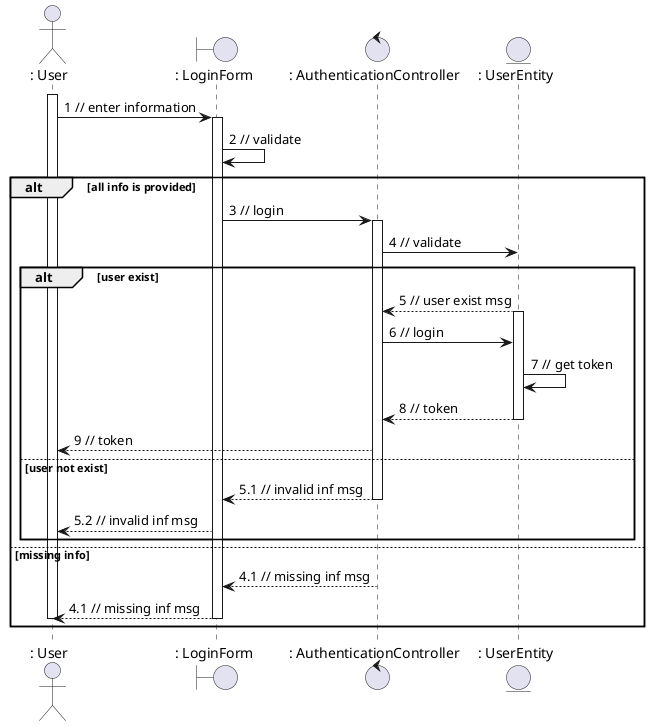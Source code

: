 @startuml
actor ": User"
boundary ": LoginForm"
control ": AuthenticationController"
entity ": UserEntity"
activate ": User"
": User" -> ": LoginForm" : 1 // enter information
activate ": LoginForm"
": LoginForm" -> ": LoginForm" : 2 // validate
alt all info is provided

": LoginForm" -> ": AuthenticationController" : 3 // login
activate ": AuthenticationController"
": AuthenticationController" -> ": UserEntity" : 4 // validate

alt user exist

": UserEntity" --> ": AuthenticationController" : 5 // user exist msg
activate ": UserEntity"
": AuthenticationController" -> ": UserEntity" : 6 // login

": UserEntity" -> ": UserEntity" : 7 // get token
": UserEntity" --> ": AuthenticationController" : 8 // token
deactivate ": UserEntity"
": AuthenticationController" --> ": User" : 9 // token

else user not exist

": AuthenticationController" --> ": LoginForm" : 5.1 // invalid inf msg
deactivate ": AuthenticationController"
": LoginForm" --> ": User" : 5.2 // invalid inf msg

end

else missing info

": AuthenticationController" --> ": LoginForm" : 4.1 // missing inf msg

deactivate ": AuthenticationController"
": LoginForm" --> ": User" : 4.1 // missing inf msg
deactivate ": LoginForm"
deactivate ": User"
end
@enduml